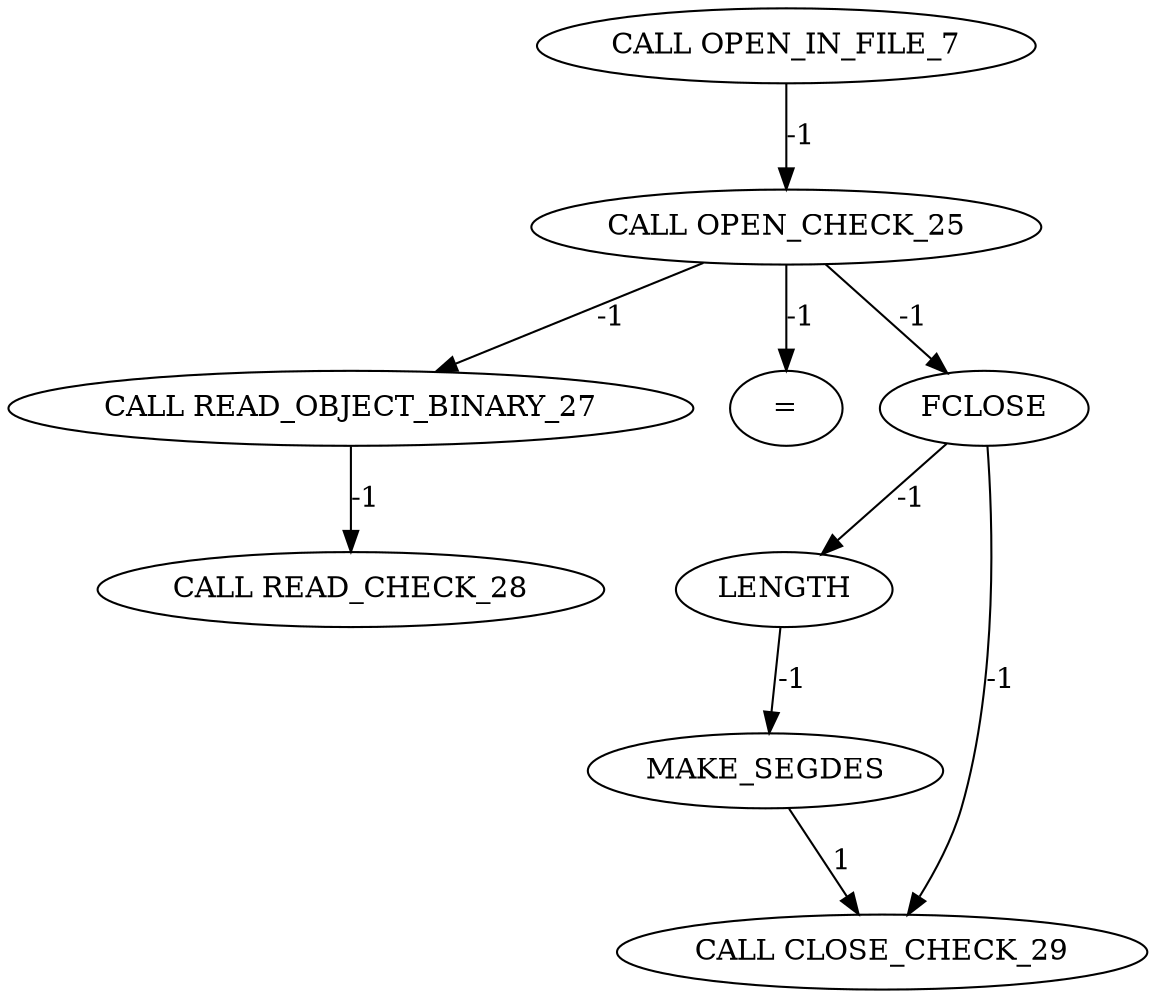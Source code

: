 digraph {
	ep_A_INST_145 [label="CALL READ_OBJECT_BINARY_27" cost=0]
	ep_A_INST_5925 [label=MAKE_SEGDES cost=129]
	ep_A_INST_5924 [label=LENGTH cost=0]
	ep_A_INST_146 [label="CALL READ_CHECK_28" cost=0]
	ep_A_INST_134 [label="CALL OPEN_IN_FILE_7" cost=0]
	ep_A_INST_5918 [label="=" cost=1075]
	ep_A_INST_135 [label="CALL OPEN_CHECK_25" cost=0]
	ep_A_INST_149 [label="CALL CLOSE_CHECK_29" cost=0]
	ep_A_INST_5921 [label=FCLOSE cost=0]
	ep_A_INST_145 -> ep_A_INST_146 [label=-1 cost=-1]
	ep_A_INST_5925 -> ep_A_INST_149 [label=1 cost=1]
	ep_A_INST_5924 -> ep_A_INST_5925 [label=-1 cost=-1]
	ep_A_INST_134 -> ep_A_INST_135 [label=-1 cost=-1]
	ep_A_INST_135 -> ep_A_INST_5918 [label=-1 cost=-1]
	ep_A_INST_135 -> ep_A_INST_145 [label=-1 cost=-1]
	ep_A_INST_135 -> ep_A_INST_5921 [label=-1 cost=-1]
	ep_A_INST_5921 -> ep_A_INST_5924 [label=-1 cost=-1]
	ep_A_INST_5921 -> ep_A_INST_149 [label=-1 cost=-1]
}
